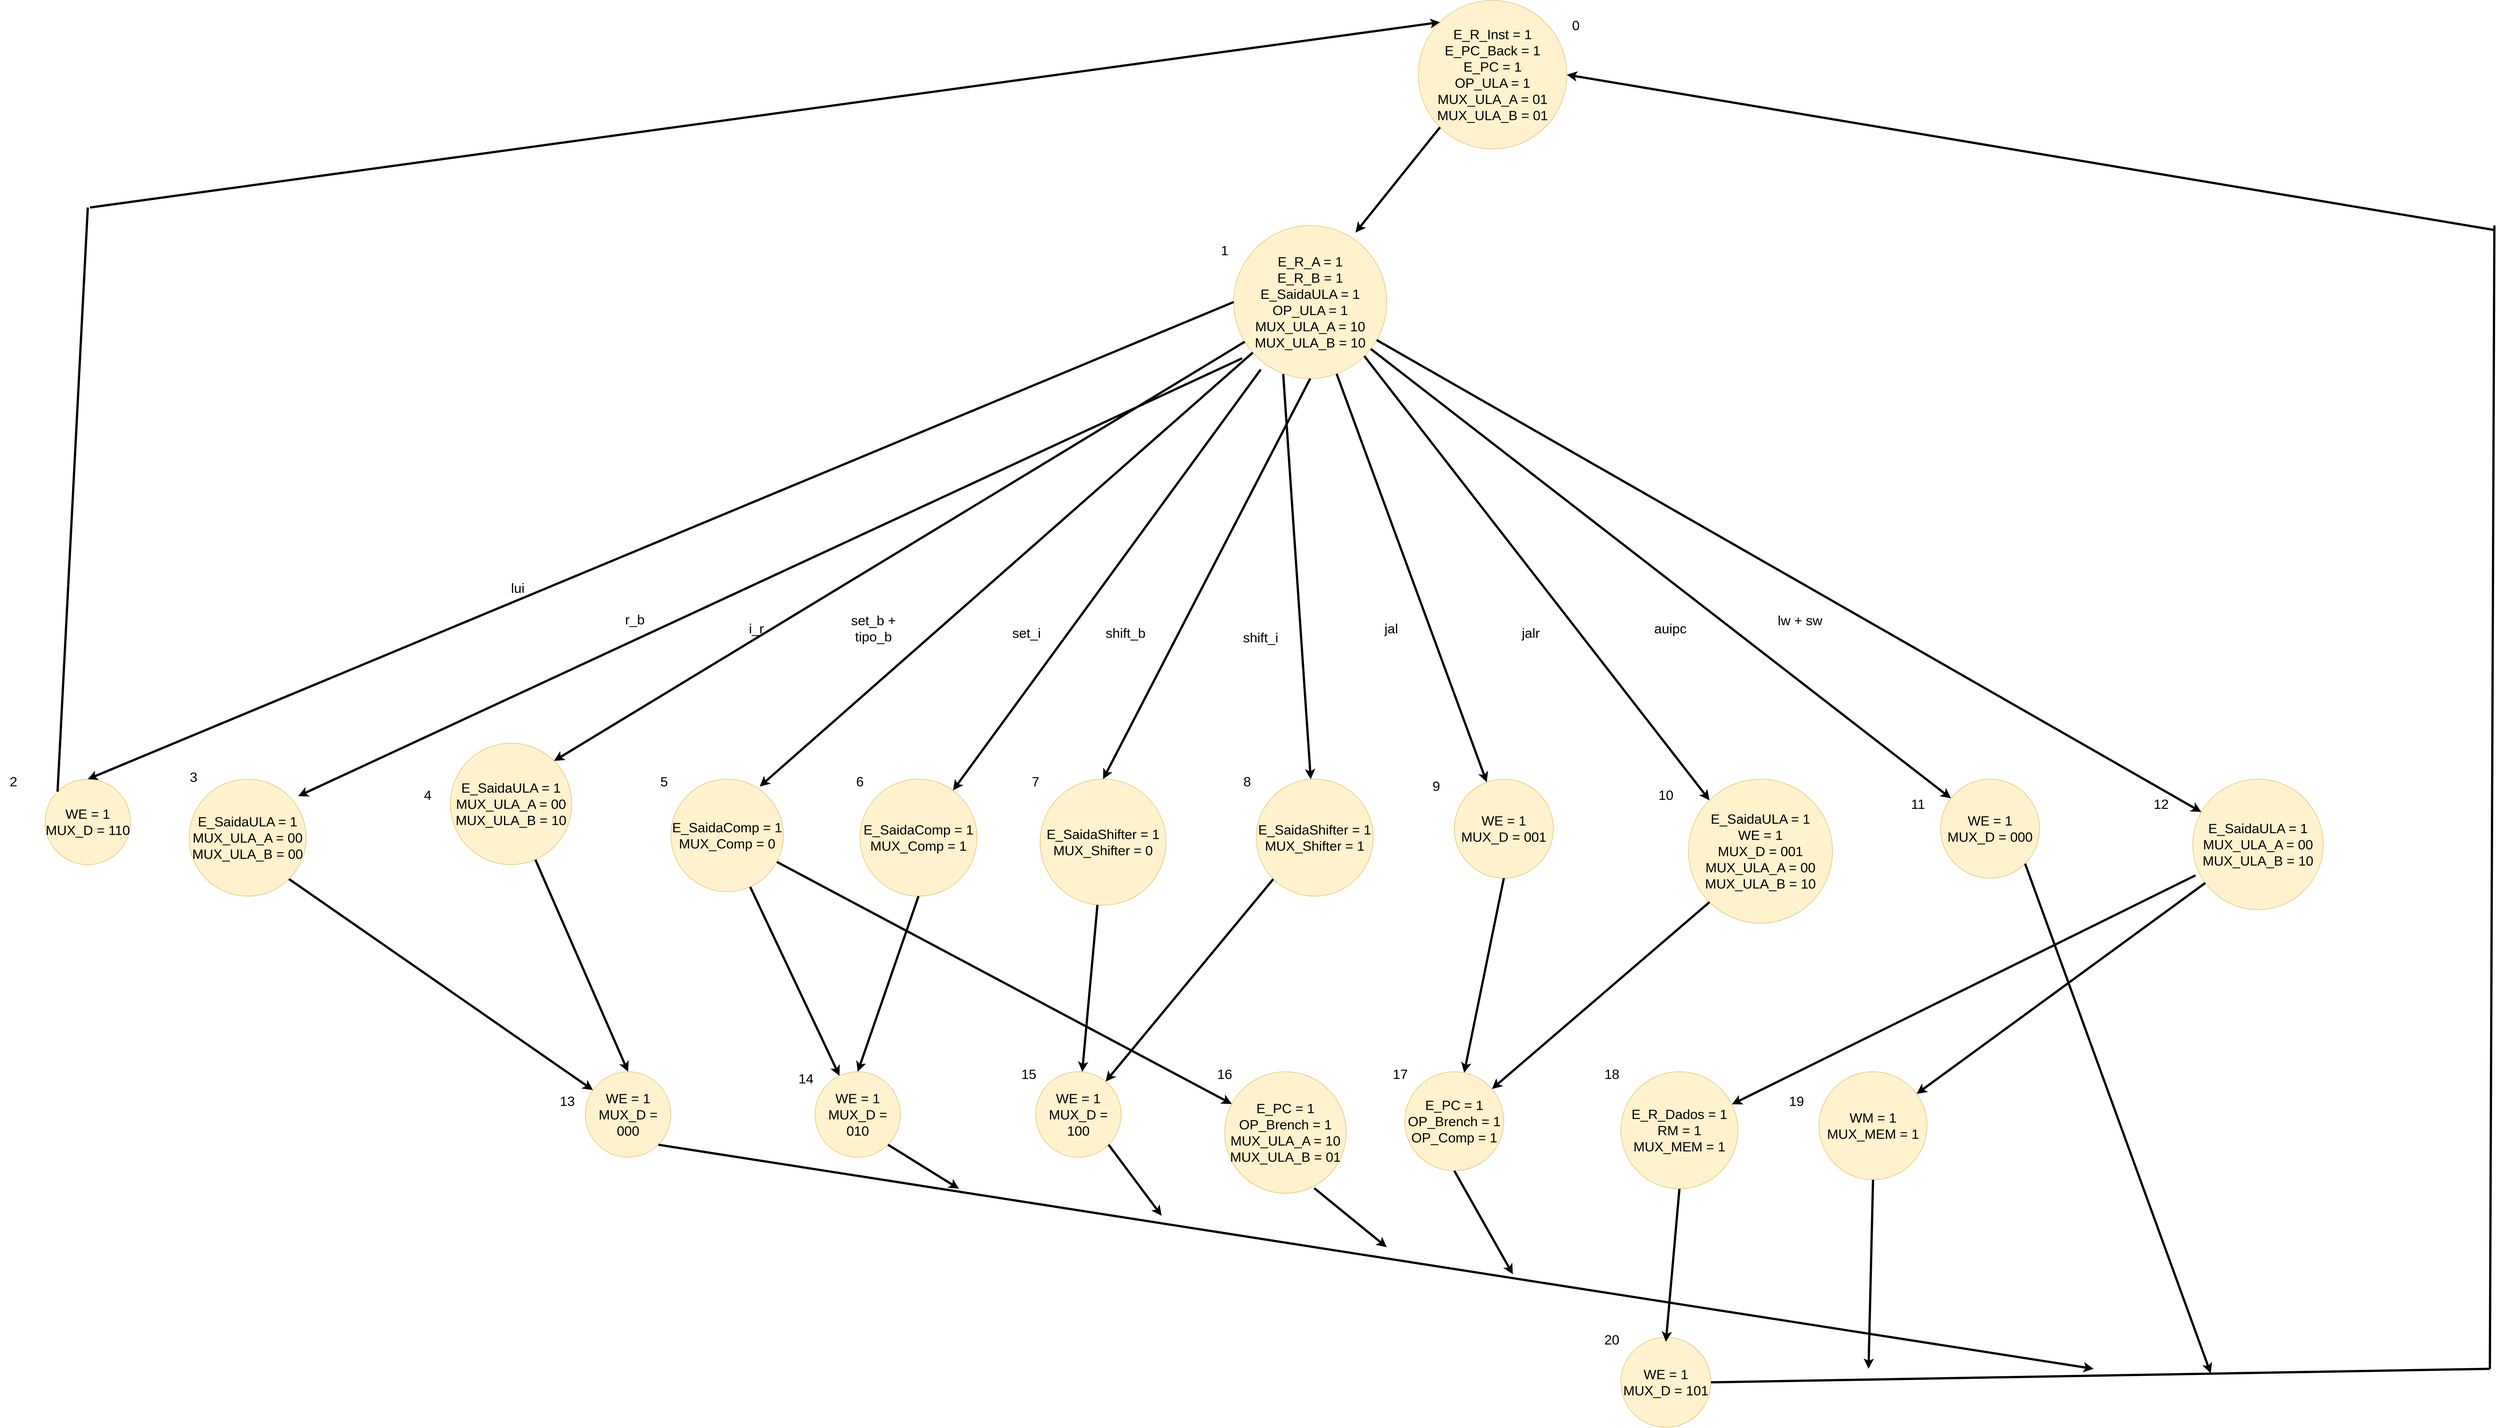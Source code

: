 <mxfile version="17.4.5" type="device"><diagram id="PtbWXzgVma6x_b6vghWh" name="Page-1"><mxGraphModel dx="4847" dy="1922" grid="1" gridSize="10" guides="1" tooltips="1" connect="1" arrows="1" fold="1" page="1" pageScale="1" pageWidth="850" pageHeight="1100" math="0" shadow="0"><root><mxCell id="0"/><mxCell id="1" parent="0"/><mxCell id="lb_D0PLY8lmMBoVbByJG-1" value="E_R_Inst = 1&lt;br style=&quot;font-size: 30px;&quot;&gt;E_PC_Back = 1&lt;br style=&quot;font-size: 30px;&quot;&gt;E_PC = 1&lt;br style=&quot;font-size: 30px;&quot;&gt;OP_ULA = 1&lt;br style=&quot;font-size: 30px;&quot;&gt;MUX_ULA_A = 01&lt;br style=&quot;font-size: 30px;&quot;&gt;MUX_ULA_B = 01" style="ellipse;whiteSpace=wrap;html=1;aspect=fixed;fontSize=30;fillColor=#fff2cc;strokeColor=#d6b656;" parent="1" vertex="1"><mxGeometry x="400" y="-310" width="330" height="330" as="geometry"/></mxCell><mxCell id="lb_D0PLY8lmMBoVbByJG-2" value="E_R_A = 1&lt;br style=&quot;font-size: 30px;&quot;&gt;E_R_B = 1&lt;br style=&quot;font-size: 30px;&quot;&gt;E_SaidaULA = 1&lt;br style=&quot;font-size: 30px;&quot;&gt;OP_ULA = 1&lt;br style=&quot;font-size: 30px;&quot;&gt;MUX_ULA_A = 10&lt;br style=&quot;font-size: 30px;&quot;&gt;MUX_ULA_B = 10" style="ellipse;whiteSpace=wrap;html=1;aspect=fixed;fontSize=30;fillColor=#fff2cc;strokeColor=#d6b656;" parent="1" vertex="1"><mxGeometry x="-10" y="190" width="340" height="340" as="geometry"/></mxCell><mxCell id="lb_D0PLY8lmMBoVbByJG-3" value="WE = 1&lt;br style=&quot;font-size: 30px;&quot;&gt;MUX_D = 110" style="ellipse;whiteSpace=wrap;html=1;aspect=fixed;fontSize=30;fillColor=#fff2cc;strokeColor=#d6b656;" parent="1" vertex="1"><mxGeometry x="-2650" y="1420" width="190" height="190" as="geometry"/></mxCell><mxCell id="lb_D0PLY8lmMBoVbByJG-4" value="E_SaidaShifter = 1&lt;br style=&quot;font-size: 30px;&quot;&gt;MUX_Shifter = 1" style="ellipse;whiteSpace=wrap;html=1;aspect=fixed;verticalAlign=middle;fontSize=30;fillColor=#fff2cc;strokeColor=#d6b656;" parent="1" vertex="1"><mxGeometry x="40" y="1420" width="260" height="260" as="geometry"/></mxCell><mxCell id="lb_D0PLY8lmMBoVbByJG-5" value="WE = 1&lt;br style=&quot;font-size: 30px;&quot;&gt;MUX_D = 001" style="ellipse;whiteSpace=wrap;html=1;aspect=fixed;verticalAlign=middle;fontSize=30;fillColor=#fff2cc;strokeColor=#d6b656;" parent="1" vertex="1"><mxGeometry x="480" y="1420" width="220" height="220" as="geometry"/></mxCell><mxCell id="lb_D0PLY8lmMBoVbByJG-6" value="E_SaidaULA = 1&lt;br style=&quot;font-size: 30px;&quot;&gt;WE = 1&lt;br style=&quot;font-size: 30px;&quot;&gt;MUX_D = 001&lt;br style=&quot;font-size: 30px;&quot;&gt;MUX_ULA_A = 00&lt;br style=&quot;font-size: 30px;&quot;&gt;MUX_ULA_B = 10" style="ellipse;whiteSpace=wrap;html=1;aspect=fixed;verticalAlign=middle;fontSize=30;fillColor=#fff2cc;strokeColor=#d6b656;" parent="1" vertex="1"><mxGeometry x="1000" y="1420" width="320" height="320" as="geometry"/></mxCell><mxCell id="lb_D0PLY8lmMBoVbByJG-7" value="WE = 1&lt;br style=&quot;font-size: 30px;&quot;&gt;MUX_D = 000" style="ellipse;whiteSpace=wrap;html=1;aspect=fixed;verticalAlign=middle;fontSize=30;fillColor=#fff2cc;strokeColor=#d6b656;" parent="1" vertex="1"><mxGeometry x="1560" y="1420" width="220" height="220" as="geometry"/></mxCell><mxCell id="lb_D0PLY8lmMBoVbByJG-8" value="E_SaidaULA = 1&lt;br style=&quot;font-size: 30px;&quot;&gt;MUX_ULA_A = 00&lt;br style=&quot;font-size: 30px;&quot;&gt;MUX_ULA_B = 10" style="ellipse;whiteSpace=wrap;html=1;aspect=fixed;verticalAlign=middle;fontSize=30;fillColor=#fff2cc;strokeColor=#d6b656;" parent="1" vertex="1"><mxGeometry x="2120" y="1420" width="290" height="290" as="geometry"/></mxCell><mxCell id="lb_D0PLY8lmMBoVbByJG-9" value="E_SaidaULA = 1&lt;br style=&quot;font-size: 30px;&quot;&gt;MUX_ULA_A = 00&lt;br style=&quot;font-size: 30px;&quot;&gt;MUX_ULA_B = 00&lt;br style=&quot;font-size: 30px;&quot;&gt;" style="ellipse;whiteSpace=wrap;html=1;aspect=fixed;verticalAlign=middle;fontSize=30;fillColor=#fff2cc;strokeColor=#d6b656;" parent="1" vertex="1"><mxGeometry x="-2330" y="1420" width="260" height="260" as="geometry"/></mxCell><mxCell id="lb_D0PLY8lmMBoVbByJG-10" value="E_SaidaULA = 1&lt;br style=&quot;font-size: 30px;&quot;&gt;MUX_ULA_A = 00&lt;br style=&quot;font-size: 30px;&quot;&gt;MUX_ULA_B = 10&lt;br style=&quot;font-size: 30px;&quot;&gt;" style="ellipse;whiteSpace=wrap;html=1;aspect=fixed;verticalAlign=middle;fontSize=30;fillColor=#fff2cc;strokeColor=#d6b656;" parent="1" vertex="1"><mxGeometry x="-1750" y="1340" width="270" height="270" as="geometry"/></mxCell><mxCell id="lb_D0PLY8lmMBoVbByJG-11" value="E_SaidaComp = 1&lt;br style=&quot;font-size: 30px;&quot;&gt;MUX_Comp = 0" style="ellipse;whiteSpace=wrap;html=1;aspect=fixed;verticalAlign=middle;fontSize=30;fillColor=#fff2cc;strokeColor=#d6b656;" parent="1" vertex="1"><mxGeometry x="-1260" y="1420" width="250" height="250" as="geometry"/></mxCell><mxCell id="lb_D0PLY8lmMBoVbByJG-12" value="E_SaidaComp = 1&lt;br style=&quot;font-size: 30px;&quot;&gt;MUX_Comp = 1" style="ellipse;whiteSpace=wrap;html=1;aspect=fixed;verticalAlign=middle;fontSize=30;fillColor=#fff2cc;strokeColor=#d6b656;" parent="1" vertex="1"><mxGeometry x="-840" y="1420" width="260" height="260" as="geometry"/></mxCell><mxCell id="lb_D0PLY8lmMBoVbByJG-13" value="E_SaidaShifter = 1&lt;br style=&quot;font-size: 30px;&quot;&gt;MUX_Shifter = 0" style="ellipse;whiteSpace=wrap;html=1;aspect=fixed;verticalAlign=middle;fontSize=30;fillColor=#fff2cc;strokeColor=#d6b656;" parent="1" vertex="1"><mxGeometry x="-440" y="1420" width="280" height="280" as="geometry"/></mxCell><mxCell id="lb_D0PLY8lmMBoVbByJG-16" value="lui" style="text;html=1;strokeColor=none;fillColor=none;align=center;verticalAlign=middle;whiteSpace=wrap;rounded=0;fontSize=30;" parent="1" vertex="1"><mxGeometry x="-1630" y="980" width="60" height="30" as="geometry"/></mxCell><mxCell id="lb_D0PLY8lmMBoVbByJG-23" value="" style="endArrow=classic;html=1;rounded=0;fontSize=30;endSize=7;strokeWidth=5;entryX=0.796;entryY=0.046;entryDx=0;entryDy=0;entryPerimeter=0;exitX=0;exitY=1;exitDx=0;exitDy=0;" parent="1" target="lb_D0PLY8lmMBoVbByJG-2" edge="1" source="lb_D0PLY8lmMBoVbByJG-1"><mxGeometry width="50" height="50" relative="1" as="geometry"><mxPoint x="250" y="230" as="sourcePoint"/><mxPoint x="180" y="300" as="targetPoint"/></mxGeometry></mxCell><mxCell id="lb_D0PLY8lmMBoVbByJG-26" value="0" style="text;html=1;strokeColor=none;fillColor=none;align=center;verticalAlign=middle;whiteSpace=wrap;rounded=0;fontSize=30;" parent="1" vertex="1"><mxGeometry x="720" y="-270" width="60" height="30" as="geometry"/></mxCell><mxCell id="lb_D0PLY8lmMBoVbByJG-27" value="1" style="text;html=1;strokeColor=none;fillColor=none;align=center;verticalAlign=middle;whiteSpace=wrap;rounded=0;fontSize=30;" parent="1" vertex="1"><mxGeometry x="-60" y="230" width="60" height="30" as="geometry"/></mxCell><mxCell id="lb_D0PLY8lmMBoVbByJG-28" value="2" style="text;html=1;strokeColor=none;fillColor=none;align=center;verticalAlign=middle;whiteSpace=wrap;rounded=0;fontSize=30;" parent="1" vertex="1"><mxGeometry x="-2750" y="1410" width="60" height="30" as="geometry"/></mxCell><mxCell id="lb_D0PLY8lmMBoVbByJG-30" value="" style="endArrow=classic;html=1;rounded=0;fontSize=30;endSize=7;strokeWidth=5;entryX=1;entryY=0;entryDx=0;entryDy=0;" parent="1" source="lb_D0PLY8lmMBoVbByJG-2" target="lb_D0PLY8lmMBoVbByJG-10" edge="1"><mxGeometry width="50" height="50" relative="1" as="geometry"><mxPoint x="-160" y="680" as="sourcePoint"/><mxPoint x="-110" y="630" as="targetPoint"/></mxGeometry></mxCell><mxCell id="lb_D0PLY8lmMBoVbByJG-31" value="" style="endArrow=classic;html=1;rounded=0;fontSize=30;endSize=7;strokeWidth=5;entryX=0.789;entryY=0.066;entryDx=0;entryDy=0;entryPerimeter=0;" parent="1" source="lb_D0PLY8lmMBoVbByJG-2" target="lb_D0PLY8lmMBoVbByJG-11" edge="1"><mxGeometry width="50" height="50" relative="1" as="geometry"><mxPoint x="-10" y="680" as="sourcePoint"/><mxPoint x="40" y="630" as="targetPoint"/></mxGeometry></mxCell><mxCell id="lb_D0PLY8lmMBoVbByJG-32" value="" style="endArrow=classic;html=1;rounded=0;fontSize=30;endSize=7;strokeWidth=5;" parent="1" target="lb_D0PLY8lmMBoVbByJG-12" edge="1"><mxGeometry width="50" height="50" relative="1" as="geometry"><mxPoint x="50" y="510" as="sourcePoint"/><mxPoint x="-200.09" y="772.54" as="targetPoint"/></mxGeometry></mxCell><mxCell id="lb_D0PLY8lmMBoVbByJG-33" value="" style="endArrow=classic;html=1;rounded=0;fontSize=30;endSize=7;strokeWidth=5;entryX=0.5;entryY=0;entryDx=0;entryDy=0;exitX=0.5;exitY=1;exitDx=0;exitDy=0;" parent="1" source="lb_D0PLY8lmMBoVbByJG-2" target="lb_D0PLY8lmMBoVbByJG-13" edge="1"><mxGeometry width="50" height="50" relative="1" as="geometry"><mxPoint x="41.419" y="525.586" as="sourcePoint"/><mxPoint x="29.347" y="760.099" as="targetPoint"/></mxGeometry></mxCell><mxCell id="lb_D0PLY8lmMBoVbByJG-35" value="" style="endArrow=classic;html=1;rounded=0;fontSize=30;endSize=7;strokeWidth=5;" parent="1" target="lb_D0PLY8lmMBoVbByJG-4" edge="1"><mxGeometry width="50" height="50" relative="1" as="geometry"><mxPoint x="100" y="520" as="sourcePoint"/><mxPoint x="360" y="710" as="targetPoint"/></mxGeometry></mxCell><mxCell id="lb_D0PLY8lmMBoVbByJG-37" value="" style="endArrow=classic;html=1;rounded=0;fontSize=30;endSize=7;strokeWidth=5;" parent="1" source="lb_D0PLY8lmMBoVbByJG-2" target="lb_D0PLY8lmMBoVbByJG-5" edge="1"><mxGeometry width="50" height="50" relative="1" as="geometry"><mxPoint x="640" y="680" as="sourcePoint"/><mxPoint x="690" y="630" as="targetPoint"/></mxGeometry></mxCell><mxCell id="lb_D0PLY8lmMBoVbByJG-38" value="" style="endArrow=classic;html=1;rounded=0;fontSize=30;endSize=7;strokeWidth=5;entryX=0;entryY=0;entryDx=0;entryDy=0;exitX=1;exitY=1;exitDx=0;exitDy=0;" parent="1" source="lb_D0PLY8lmMBoVbByJG-2" target="lb_D0PLY8lmMBoVbByJG-6" edge="1"><mxGeometry width="50" height="50" relative="1" as="geometry"><mxPoint x="640" y="680" as="sourcePoint"/><mxPoint x="690" y="630" as="targetPoint"/></mxGeometry></mxCell><mxCell id="lb_D0PLY8lmMBoVbByJG-39" value="" style="endArrow=classic;html=1;rounded=0;fontSize=30;endSize=7;strokeWidth=5;" parent="1" source="lb_D0PLY8lmMBoVbByJG-2" target="lb_D0PLY8lmMBoVbByJG-7" edge="1"><mxGeometry width="50" height="50" relative="1" as="geometry"><mxPoint x="920" y="880" as="sourcePoint"/><mxPoint x="970" y="830" as="targetPoint"/></mxGeometry></mxCell><mxCell id="lb_D0PLY8lmMBoVbByJG-40" value="" style="endArrow=classic;html=1;rounded=0;fontSize=30;endSize=7;strokeWidth=5;" parent="1" source="lb_D0PLY8lmMBoVbByJG-2" target="lb_D0PLY8lmMBoVbByJG-8" edge="1"><mxGeometry width="50" height="50" relative="1" as="geometry"><mxPoint x="920" y="880" as="sourcePoint"/><mxPoint x="970" y="830" as="targetPoint"/></mxGeometry></mxCell><mxCell id="lb_D0PLY8lmMBoVbByJG-41" value="3" style="text;html=1;strokeColor=none;fillColor=none;align=center;verticalAlign=middle;whiteSpace=wrap;rounded=0;fontSize=30;" parent="1" vertex="1"><mxGeometry x="-2350" y="1400" width="60" height="30" as="geometry"/></mxCell><mxCell id="lb_D0PLY8lmMBoVbByJG-42" value="4" style="text;html=1;strokeColor=none;fillColor=none;align=center;verticalAlign=middle;whiteSpace=wrap;rounded=0;fontSize=30;" parent="1" vertex="1"><mxGeometry x="-1830" y="1440" width="60" height="30" as="geometry"/></mxCell><mxCell id="lb_D0PLY8lmMBoVbByJG-44" value="5" style="text;html=1;strokeColor=none;fillColor=none;align=center;verticalAlign=middle;whiteSpace=wrap;rounded=0;fontSize=30;" parent="1" vertex="1"><mxGeometry x="-1305" y="1410" width="60" height="30" as="geometry"/></mxCell><mxCell id="lb_D0PLY8lmMBoVbByJG-45" value="6" style="text;html=1;strokeColor=none;fillColor=none;align=center;verticalAlign=middle;whiteSpace=wrap;rounded=0;fontSize=30;" parent="1" vertex="1"><mxGeometry x="-870" y="1410" width="60" height="30" as="geometry"/></mxCell><mxCell id="lb_D0PLY8lmMBoVbByJG-46" value="7" style="text;html=1;strokeColor=none;fillColor=none;align=center;verticalAlign=middle;whiteSpace=wrap;rounded=0;fontSize=30;" parent="1" vertex="1"><mxGeometry x="-480" y="1410" width="60" height="30" as="geometry"/></mxCell><mxCell id="lb_D0PLY8lmMBoVbByJG-47" value="8" style="text;html=1;strokeColor=none;fillColor=none;align=center;verticalAlign=middle;whiteSpace=wrap;rounded=0;fontSize=30;" parent="1" vertex="1"><mxGeometry x="-10" y="1410" width="60" height="30" as="geometry"/></mxCell><mxCell id="lb_D0PLY8lmMBoVbByJG-48" value="9" style="text;html=1;strokeColor=none;fillColor=none;align=center;verticalAlign=middle;whiteSpace=wrap;rounded=0;fontSize=30;" parent="1" vertex="1"><mxGeometry x="410" y="1420" width="60" height="30" as="geometry"/></mxCell><mxCell id="lb_D0PLY8lmMBoVbByJG-49" value="10" style="text;html=1;strokeColor=none;fillColor=none;align=center;verticalAlign=middle;whiteSpace=wrap;rounded=0;fontSize=30;" parent="1" vertex="1"><mxGeometry x="920" y="1440" width="60" height="30" as="geometry"/></mxCell><mxCell id="lb_D0PLY8lmMBoVbByJG-50" value="11" style="text;html=1;strokeColor=none;fillColor=none;align=center;verticalAlign=middle;whiteSpace=wrap;rounded=0;fontSize=30;" parent="1" vertex="1"><mxGeometry x="1480" y="1460" width="60" height="30" as="geometry"/></mxCell><mxCell id="lb_D0PLY8lmMBoVbByJG-51" value="12" style="text;html=1;strokeColor=none;fillColor=none;align=center;verticalAlign=middle;whiteSpace=wrap;rounded=0;fontSize=30;" parent="1" vertex="1"><mxGeometry x="2020" y="1460" width="60" height="30" as="geometry"/></mxCell><mxCell id="lb_D0PLY8lmMBoVbByJG-52" value="&lt;div style=&quot;font-size: 30px;&quot;&gt;r_b&lt;/div&gt;" style="text;html=1;strokeColor=none;fillColor=none;align=center;verticalAlign=middle;whiteSpace=wrap;rounded=0;fontSize=30;" parent="1" vertex="1"><mxGeometry x="-1370" y="1050" width="60" height="30" as="geometry"/></mxCell><mxCell id="lb_D0PLY8lmMBoVbByJG-53" value="i_r" style="text;html=1;strokeColor=none;fillColor=none;align=center;verticalAlign=middle;whiteSpace=wrap;rounded=0;fontSize=30;" parent="1" vertex="1"><mxGeometry x="-1100" y="1070" width="60" height="30" as="geometry"/></mxCell><mxCell id="lb_D0PLY8lmMBoVbByJG-54" value="set_b + tipo_b" style="text;html=1;strokeColor=none;fillColor=none;align=center;verticalAlign=middle;whiteSpace=wrap;rounded=0;fontSize=30;" parent="1" vertex="1"><mxGeometry x="-890" y="1070" width="160" height="30" as="geometry"/></mxCell><mxCell id="lb_D0PLY8lmMBoVbByJG-55" value="set_i" style="text;html=1;strokeColor=none;fillColor=none;align=center;verticalAlign=middle;whiteSpace=wrap;rounded=0;fontSize=30;" parent="1" vertex="1"><mxGeometry x="-550" y="1080" width="160" height="30" as="geometry"/></mxCell><mxCell id="lb_D0PLY8lmMBoVbByJG-56" value="shift_b" style="text;html=1;strokeColor=none;fillColor=none;align=center;verticalAlign=middle;whiteSpace=wrap;rounded=0;fontSize=30;" parent="1" vertex="1"><mxGeometry x="-330" y="1080" width="160" height="30" as="geometry"/></mxCell><mxCell id="lb_D0PLY8lmMBoVbByJG-57" value="shift_i" style="text;html=1;strokeColor=none;fillColor=none;align=center;verticalAlign=middle;whiteSpace=wrap;rounded=0;fontSize=30;" parent="1" vertex="1"><mxGeometry x="-30" y="1090" width="160" height="30" as="geometry"/></mxCell><mxCell id="lb_D0PLY8lmMBoVbByJG-58" value="jal" style="text;html=1;strokeColor=none;fillColor=none;align=center;verticalAlign=middle;whiteSpace=wrap;rounded=0;fontSize=30;" parent="1" vertex="1"><mxGeometry x="260" y="1070" width="160" height="30" as="geometry"/></mxCell><mxCell id="lb_D0PLY8lmMBoVbByJG-59" value="jalr" style="text;html=1;strokeColor=none;fillColor=none;align=center;verticalAlign=middle;whiteSpace=wrap;rounded=0;fontSize=30;" parent="1" vertex="1"><mxGeometry x="570" y="1080" width="160" height="30" as="geometry"/></mxCell><mxCell id="lb_D0PLY8lmMBoVbByJG-60" value="auipc" style="text;html=1;strokeColor=none;fillColor=none;align=center;verticalAlign=middle;whiteSpace=wrap;rounded=0;fontSize=30;" parent="1" vertex="1"><mxGeometry x="880" y="1070" width="160" height="30" as="geometry"/></mxCell><mxCell id="lb_D0PLY8lmMBoVbByJG-61" value="lw + sw" style="text;html=1;strokeColor=none;fillColor=none;align=center;verticalAlign=middle;whiteSpace=wrap;rounded=0;fontSize=30;" parent="1" vertex="1"><mxGeometry x="1168" y="1052" width="160" height="30" as="geometry"/></mxCell><mxCell id="lb_D0PLY8lmMBoVbByJG-62" value="E_R_Dados = 1&lt;br style=&quot;font-size: 30px;&quot;&gt;RM = 1&lt;br style=&quot;font-size: 30px;&quot;&gt;MUX_MEM = 1" style="ellipse;whiteSpace=wrap;html=1;aspect=fixed;verticalAlign=middle;fontSize=30;fillColor=#fff2cc;strokeColor=#d6b656;" parent="1" vertex="1"><mxGeometry x="850" y="2070" width="260" height="260" as="geometry"/></mxCell><mxCell id="lb_D0PLY8lmMBoVbByJG-63" value="WM = 1&lt;br style=&quot;font-size: 30px;&quot;&gt;MUX_MEM = 1" style="ellipse;whiteSpace=wrap;html=1;aspect=fixed;verticalAlign=middle;fontSize=30;fillColor=#fff2cc;strokeColor=#d6b656;" parent="1" vertex="1"><mxGeometry x="1290" y="2070" width="240" height="240" as="geometry"/></mxCell><mxCell id="lb_D0PLY8lmMBoVbByJG-64" value="WE = 1&lt;br style=&quot;font-size: 30px;&quot;&gt;MUX_D = 000" style="ellipse;whiteSpace=wrap;html=1;aspect=fixed;verticalAlign=middle;fontSize=30;fillColor=#fff2cc;strokeColor=#d6b656;" parent="1" vertex="1"><mxGeometry x="-1450" y="2070" width="190" height="190" as="geometry"/></mxCell><mxCell id="lb_D0PLY8lmMBoVbByJG-65" value="WE = 1&lt;br style=&quot;font-size: 30px;&quot;&gt;MUX_D = 010" style="ellipse;whiteSpace=wrap;html=1;aspect=fixed;verticalAlign=middle;fontSize=30;fillColor=#fff2cc;strokeColor=#d6b656;" parent="1" vertex="1"><mxGeometry x="-940" y="2070" width="190" height="190" as="geometry"/></mxCell><mxCell id="lb_D0PLY8lmMBoVbByJG-66" value="WE = 1&lt;br style=&quot;font-size: 30px;&quot;&gt;MUX_D = 100" style="ellipse;whiteSpace=wrap;html=1;aspect=fixed;verticalAlign=middle;fontSize=30;fillColor=#fff2cc;strokeColor=#d6b656;" parent="1" vertex="1"><mxGeometry x="-450" y="2070" width="190" height="190" as="geometry"/></mxCell><mxCell id="lb_D0PLY8lmMBoVbByJG-67" value="E_PC = 1&lt;br style=&quot;font-size: 30px;&quot;&gt;OP_Brench = 1&lt;br style=&quot;font-size: 30px;&quot;&gt;MUX_ULA_A = 10&lt;br style=&quot;font-size: 30px;&quot;&gt;MUX_ULA_B = 01" style="ellipse;whiteSpace=wrap;html=1;aspect=fixed;verticalAlign=middle;fontSize=30;fillColor=#fff2cc;strokeColor=#d6b656;" parent="1" vertex="1"><mxGeometry x="-30" y="2070" width="270" height="270" as="geometry"/></mxCell><mxCell id="lb_D0PLY8lmMBoVbByJG-68" value="E_PC = 1&lt;br style=&quot;font-size: 30px;&quot;&gt;OP_Brench = 1&lt;br style=&quot;font-size: 30px;&quot;&gt;OP_Comp = 1" style="ellipse;whiteSpace=wrap;html=1;aspect=fixed;verticalAlign=middle;fontSize=30;fillColor=#fff2cc;strokeColor=#d6b656;" parent="1" vertex="1"><mxGeometry x="370" y="2070" width="220" height="220" as="geometry"/></mxCell><mxCell id="lb_D0PLY8lmMBoVbByJG-69" value="13" style="text;html=1;strokeColor=none;fillColor=none;align=center;verticalAlign=middle;whiteSpace=wrap;rounded=0;fontSize=30;" parent="1" vertex="1"><mxGeometry x="-1520" y="2120" width="60" height="30" as="geometry"/></mxCell><mxCell id="lb_D0PLY8lmMBoVbByJG-70" value="14" style="text;html=1;strokeColor=none;fillColor=none;align=center;verticalAlign=middle;whiteSpace=wrap;rounded=0;fontSize=30;" parent="1" vertex="1"><mxGeometry x="-990" y="2070" width="60" height="30" as="geometry"/></mxCell><mxCell id="lb_D0PLY8lmMBoVbByJG-71" value="15" style="text;html=1;strokeColor=none;fillColor=none;align=center;verticalAlign=middle;whiteSpace=wrap;rounded=0;fontSize=30;" parent="1" vertex="1"><mxGeometry x="-495" y="2060" width="60" height="30" as="geometry"/></mxCell><mxCell id="lb_D0PLY8lmMBoVbByJG-72" value="16" style="text;html=1;strokeColor=none;fillColor=none;align=center;verticalAlign=middle;whiteSpace=wrap;rounded=0;fontSize=30;" parent="1" vertex="1"><mxGeometry x="-60" y="2060" width="60" height="30" as="geometry"/></mxCell><mxCell id="lb_D0PLY8lmMBoVbByJG-73" value="17" style="text;html=1;strokeColor=none;fillColor=none;align=center;verticalAlign=middle;whiteSpace=wrap;rounded=0;fontSize=30;" parent="1" vertex="1"><mxGeometry x="330" y="2060" width="60" height="30" as="geometry"/></mxCell><mxCell id="lb_D0PLY8lmMBoVbByJG-74" value="18" style="text;html=1;strokeColor=none;fillColor=none;align=center;verticalAlign=middle;whiteSpace=wrap;rounded=0;fontSize=30;" parent="1" vertex="1"><mxGeometry x="800" y="2060" width="60" height="30" as="geometry"/></mxCell><mxCell id="lb_D0PLY8lmMBoVbByJG-75" value="19" style="text;html=1;strokeColor=none;fillColor=none;align=center;verticalAlign=middle;whiteSpace=wrap;rounded=0;fontSize=30;" parent="1" vertex="1"><mxGeometry x="1210" y="2120" width="60" height="30" as="geometry"/></mxCell><mxCell id="lb_D0PLY8lmMBoVbByJG-76" value="WE = 1&lt;br style=&quot;font-size: 30px;&quot;&gt;MUX_D = 101" style="ellipse;whiteSpace=wrap;html=1;aspect=fixed;verticalAlign=middle;fontSize=30;fillColor=#fff2cc;strokeColor=#d6b656;" parent="1" vertex="1"><mxGeometry x="850" y="2660" width="200" height="200" as="geometry"/></mxCell><mxCell id="lb_D0PLY8lmMBoVbByJG-77" value="20" style="text;html=1;strokeColor=none;fillColor=none;align=center;verticalAlign=middle;whiteSpace=wrap;rounded=0;fontSize=30;" parent="1" vertex="1"><mxGeometry x="800" y="2650" width="60" height="30" as="geometry"/></mxCell><mxCell id="lb_D0PLY8lmMBoVbByJG-78" value="" style="endArrow=classic;html=1;rounded=0;fontSize=30;endSize=7;strokeWidth=5;exitX=0.5;exitY=1;exitDx=0;exitDy=0;" parent="1" source="lb_D0PLY8lmMBoVbByJG-62" edge="1"><mxGeometry width="50" height="50" relative="1" as="geometry"><mxPoint x="1080" y="2530" as="sourcePoint"/><mxPoint x="950" y="2670" as="targetPoint"/></mxGeometry></mxCell><mxCell id="lb_D0PLY8lmMBoVbByJG-79" value="" style="endArrow=classic;html=1;rounded=0;fontSize=30;endSize=7;strokeWidth=5;exitX=1;exitY=1;exitDx=0;exitDy=0;" parent="1" source="lb_D0PLY8lmMBoVbByJG-9" target="lb_D0PLY8lmMBoVbByJG-64" edge="1"><mxGeometry width="50" height="50" relative="1" as="geometry"><mxPoint x="-1570" y="1820" as="sourcePoint"/><mxPoint x="-1520" y="1770" as="targetPoint"/></mxGeometry></mxCell><mxCell id="lb_D0PLY8lmMBoVbByJG-81" value="" style="endArrow=classic;html=1;rounded=0;fontSize=30;endSize=7;strokeWidth=5;entryX=0.5;entryY=0;entryDx=0;entryDy=0;" parent="1" source="lb_D0PLY8lmMBoVbByJG-10" target="lb_D0PLY8lmMBoVbByJG-64" edge="1"><mxGeometry width="50" height="50" relative="1" as="geometry"><mxPoint x="-1570" y="1840" as="sourcePoint"/><mxPoint x="-1520" y="1790" as="targetPoint"/></mxGeometry></mxCell><mxCell id="lb_D0PLY8lmMBoVbByJG-83" value="" style="endArrow=classic;html=1;rounded=0;fontSize=30;endSize=7;strokeWidth=5;exitX=0.705;exitY=0.958;exitDx=0;exitDy=0;exitPerimeter=0;" parent="1" source="lb_D0PLY8lmMBoVbByJG-11" target="lb_D0PLY8lmMBoVbByJG-65" edge="1"><mxGeometry width="50" height="50" relative="1" as="geometry"><mxPoint x="-880" y="1840" as="sourcePoint"/><mxPoint x="-830" y="1790" as="targetPoint"/></mxGeometry></mxCell><mxCell id="lb_D0PLY8lmMBoVbByJG-84" value="" style="endArrow=classic;html=1;rounded=0;fontSize=30;endSize=7;strokeWidth=5;entryX=0.5;entryY=0;entryDx=0;entryDy=0;exitX=0.5;exitY=1;exitDx=0;exitDy=0;" parent="1" source="lb_D0PLY8lmMBoVbByJG-12" target="lb_D0PLY8lmMBoVbByJG-65" edge="1"><mxGeometry width="50" height="50" relative="1" as="geometry"><mxPoint x="-880" y="1840" as="sourcePoint"/><mxPoint x="-830" y="1790" as="targetPoint"/></mxGeometry></mxCell><mxCell id="lb_D0PLY8lmMBoVbByJG-85" value="" style="endArrow=classic;html=1;rounded=0;fontSize=30;endSize=7;strokeWidth=5;" parent="1" source="lb_D0PLY8lmMBoVbByJG-13" target="lb_D0PLY8lmMBoVbByJG-66" edge="1"><mxGeometry width="50" height="50" relative="1" as="geometry"><mxPoint x="-280" y="1840" as="sourcePoint"/><mxPoint x="-230" y="1790" as="targetPoint"/></mxGeometry></mxCell><mxCell id="lb_D0PLY8lmMBoVbByJG-86" value="" style="endArrow=classic;html=1;rounded=0;fontSize=30;endSize=7;strokeWidth=5;exitX=0;exitY=1;exitDx=0;exitDy=0;" parent="1" source="lb_D0PLY8lmMBoVbByJG-4" target="lb_D0PLY8lmMBoVbByJG-66" edge="1"><mxGeometry width="50" height="50" relative="1" as="geometry"><mxPoint x="-280" y="1840" as="sourcePoint"/><mxPoint x="-230" y="1790" as="targetPoint"/></mxGeometry></mxCell><mxCell id="lb_D0PLY8lmMBoVbByJG-87" value="" style="endArrow=classic;html=1;rounded=0;fontSize=30;endSize=7;strokeWidth=5;" parent="1" source="lb_D0PLY8lmMBoVbByJG-11" target="lb_D0PLY8lmMBoVbByJG-67" edge="1"><mxGeometry width="50" height="50" relative="1" as="geometry"><mxPoint x="-470" y="1840" as="sourcePoint"/><mxPoint x="-420" y="1790" as="targetPoint"/></mxGeometry></mxCell><mxCell id="lb_D0PLY8lmMBoVbByJG-88" value="" style="endArrow=classic;html=1;rounded=0;fontSize=30;endSize=7;strokeWidth=5;exitX=0.5;exitY=1;exitDx=0;exitDy=0;" parent="1" source="lb_D0PLY8lmMBoVbByJG-5" target="lb_D0PLY8lmMBoVbByJG-68" edge="1"><mxGeometry width="50" height="50" relative="1" as="geometry"><mxPoint x="570" y="1840" as="sourcePoint"/><mxPoint x="620" y="1790" as="targetPoint"/></mxGeometry></mxCell><mxCell id="lb_D0PLY8lmMBoVbByJG-89" value="" style="endArrow=classic;html=1;rounded=0;fontSize=30;endSize=7;strokeWidth=5;exitX=0;exitY=1;exitDx=0;exitDy=0;" parent="1" source="lb_D0PLY8lmMBoVbByJG-6" target="lb_D0PLY8lmMBoVbByJG-68" edge="1"><mxGeometry width="50" height="50" relative="1" as="geometry"><mxPoint x="570" y="1840" as="sourcePoint"/><mxPoint x="620" y="1790" as="targetPoint"/></mxGeometry></mxCell><mxCell id="lb_D0PLY8lmMBoVbByJG-90" value="" style="endArrow=classic;html=1;rounded=0;fontSize=30;endSize=7;strokeWidth=5;exitX=0.021;exitY=0.737;exitDx=0;exitDy=0;exitPerimeter=0;" parent="1" source="lb_D0PLY8lmMBoVbByJG-8" target="lb_D0PLY8lmMBoVbByJG-62" edge="1"><mxGeometry width="50" height="50" relative="1" as="geometry"><mxPoint x="1560" y="1840" as="sourcePoint"/><mxPoint x="1610" y="1790" as="targetPoint"/></mxGeometry></mxCell><mxCell id="lb_D0PLY8lmMBoVbByJG-91" value="" style="endArrow=classic;html=1;rounded=0;fontSize=30;endSize=7;strokeWidth=5;" parent="1" source="lb_D0PLY8lmMBoVbByJG-8" target="lb_D0PLY8lmMBoVbByJG-63" edge="1"><mxGeometry width="50" height="50" relative="1" as="geometry"><mxPoint x="1560" y="1840" as="sourcePoint"/><mxPoint x="1610" y="1790" as="targetPoint"/></mxGeometry></mxCell><mxCell id="lb_D0PLY8lmMBoVbByJG-94" value="" style="endArrow=none;html=1;rounded=0;fontSize=30;endSize=7;strokeWidth=5;exitX=1;exitY=0.5;exitDx=0;exitDy=0;" parent="1" source="lb_D0PLY8lmMBoVbByJG-76" edge="1"><mxGeometry width="50" height="50" relative="1" as="geometry"><mxPoint x="1150" y="2780" as="sourcePoint"/><mxPoint x="2780" y="2730" as="targetPoint"/></mxGeometry></mxCell><mxCell id="lb_D0PLY8lmMBoVbByJG-95" value="" style="endArrow=none;html=1;rounded=0;fontSize=30;endSize=7;strokeWidth=5;" parent="1" edge="1"><mxGeometry width="50" height="50" relative="1" as="geometry"><mxPoint x="2780" y="2730" as="sourcePoint"/><mxPoint x="2790" y="190" as="targetPoint"/></mxGeometry></mxCell><mxCell id="lb_D0PLY8lmMBoVbByJG-96" value="" style="endArrow=classic;html=1;rounded=0;fontSize=30;endSize=7;strokeWidth=5;entryX=1;entryY=0.5;entryDx=0;entryDy=0;" parent="1" target="lb_D0PLY8lmMBoVbByJG-1" edge="1"><mxGeometry width="50" height="50" relative="1" as="geometry"><mxPoint x="2790" y="200" as="sourcePoint"/><mxPoint x="2430" y="70" as="targetPoint"/></mxGeometry></mxCell><mxCell id="lb_D0PLY8lmMBoVbByJG-97" value="" style="endArrow=classic;html=1;rounded=0;fontSize=30;endSize=7;strokeWidth=5;exitX=0.5;exitY=1;exitDx=0;exitDy=0;" parent="1" source="lb_D0PLY8lmMBoVbByJG-63" edge="1"><mxGeometry width="50" height="50" relative="1" as="geometry"><mxPoint x="1650" y="2300" as="sourcePoint"/><mxPoint x="1400" y="2730" as="targetPoint"/></mxGeometry></mxCell><mxCell id="lb_D0PLY8lmMBoVbByJG-98" value="" style="endArrow=classic;html=1;rounded=0;fontSize=30;endSize=7;strokeWidth=5;exitX=1;exitY=1;exitDx=0;exitDy=0;" parent="1" source="lb_D0PLY8lmMBoVbByJG-64" edge="1"><mxGeometry width="50" height="50" relative="1" as="geometry"><mxPoint x="-180" y="2240" as="sourcePoint"/><mxPoint x="1900" y="2730" as="targetPoint"/></mxGeometry></mxCell><mxCell id="lb_D0PLY8lmMBoVbByJG-99" value="" style="endArrow=classic;html=1;rounded=0;fontSize=30;endSize=7;strokeWidth=5;exitX=1;exitY=1;exitDx=0;exitDy=0;" parent="1" source="lb_D0PLY8lmMBoVbByJG-65" edge="1"><mxGeometry width="50" height="50" relative="1" as="geometry"><mxPoint x="-200" y="2240" as="sourcePoint"/><mxPoint x="-620" y="2330" as="targetPoint"/></mxGeometry></mxCell><mxCell id="lb_D0PLY8lmMBoVbByJG-100" value="" style="endArrow=classic;html=1;rounded=0;fontSize=30;endSize=7;strokeWidth=5;exitX=1;exitY=1;exitDx=0;exitDy=0;" parent="1" source="lb_D0PLY8lmMBoVbByJG-66" edge="1"><mxGeometry width="50" height="50" relative="1" as="geometry"><mxPoint x="-210" y="2280" as="sourcePoint"/><mxPoint x="-170" y="2390" as="targetPoint"/></mxGeometry></mxCell><mxCell id="lb_D0PLY8lmMBoVbByJG-101" value="" style="endArrow=classic;html=1;rounded=0;fontSize=30;endSize=7;strokeWidth=5;exitX=0.737;exitY=0.958;exitDx=0;exitDy=0;exitPerimeter=0;" parent="1" source="lb_D0PLY8lmMBoVbByJG-67" edge="1"><mxGeometry width="50" height="50" relative="1" as="geometry"><mxPoint x="340" y="2240" as="sourcePoint"/><mxPoint x="330" y="2460" as="targetPoint"/></mxGeometry></mxCell><mxCell id="lb_D0PLY8lmMBoVbByJG-102" value="" style="endArrow=classic;html=1;rounded=0;fontSize=30;endSize=7;strokeWidth=5;exitX=0.5;exitY=1;exitDx=0;exitDy=0;" parent="1" source="lb_D0PLY8lmMBoVbByJG-68" edge="1"><mxGeometry width="50" height="50" relative="1" as="geometry"><mxPoint x="340" y="2240" as="sourcePoint"/><mxPoint x="610" y="2520" as="targetPoint"/></mxGeometry></mxCell><mxCell id="lb_D0PLY8lmMBoVbByJG-103" value="" style="endArrow=classic;html=1;rounded=0;fontSize=30;endSize=7;strokeWidth=5;exitX=1;exitY=1;exitDx=0;exitDy=0;" parent="1" source="lb_D0PLY8lmMBoVbByJG-7" edge="1"><mxGeometry width="50" height="50" relative="1" as="geometry"><mxPoint x="2010" y="2000" as="sourcePoint"/><mxPoint x="2160" y="2740" as="targetPoint"/></mxGeometry></mxCell><mxCell id="yJ0UtEOCZPInrVIVJReK-4" value="" style="endArrow=classic;html=1;rounded=0;fontSize=30;endSize=7;strokeWidth=5;entryX=1;entryY=0;entryDx=0;entryDy=0;" edge="1" parent="1"><mxGeometry width="50" height="50" relative="1" as="geometry"><mxPoint x="8.832" y="485.001" as="sourcePoint"/><mxPoint x="-2087.825" y="1457.825" as="targetPoint"/></mxGeometry></mxCell><mxCell id="yJ0UtEOCZPInrVIVJReK-5" value="" style="endArrow=classic;html=1;rounded=0;entryX=0.5;entryY=0;entryDx=0;entryDy=0;exitX=0;exitY=0.5;exitDx=0;exitDy=0;strokeWidth=5;fontSize=30;" edge="1" parent="1" source="lb_D0PLY8lmMBoVbByJG-2" target="lb_D0PLY8lmMBoVbByJG-3"><mxGeometry width="50" height="50" relative="1" as="geometry"><mxPoint x="-1550" y="850" as="sourcePoint"/><mxPoint x="-1500" y="800" as="targetPoint"/></mxGeometry></mxCell><mxCell id="yJ0UtEOCZPInrVIVJReK-10" value="" style="endArrow=none;html=1;rounded=0;strokeWidth=5;exitX=0;exitY=0;exitDx=0;exitDy=0;fontSize=30;" edge="1" parent="1" source="lb_D0PLY8lmMBoVbByJG-3"><mxGeometry width="50" height="50" relative="1" as="geometry"><mxPoint x="-2140" y="690" as="sourcePoint"/><mxPoint x="-2555" y="150" as="targetPoint"/></mxGeometry></mxCell><mxCell id="yJ0UtEOCZPInrVIVJReK-11" value="" style="endArrow=classic;html=1;rounded=0;strokeWidth=5;entryX=0;entryY=0;entryDx=0;entryDy=0;fontSize=30;" edge="1" parent="1" target="lb_D0PLY8lmMBoVbByJG-1"><mxGeometry width="50" height="50" relative="1" as="geometry"><mxPoint x="-2550" y="150" as="sourcePoint"/><mxPoint x="-2090" y="640" as="targetPoint"/></mxGeometry></mxCell></root></mxGraphModel></diagram></mxfile>